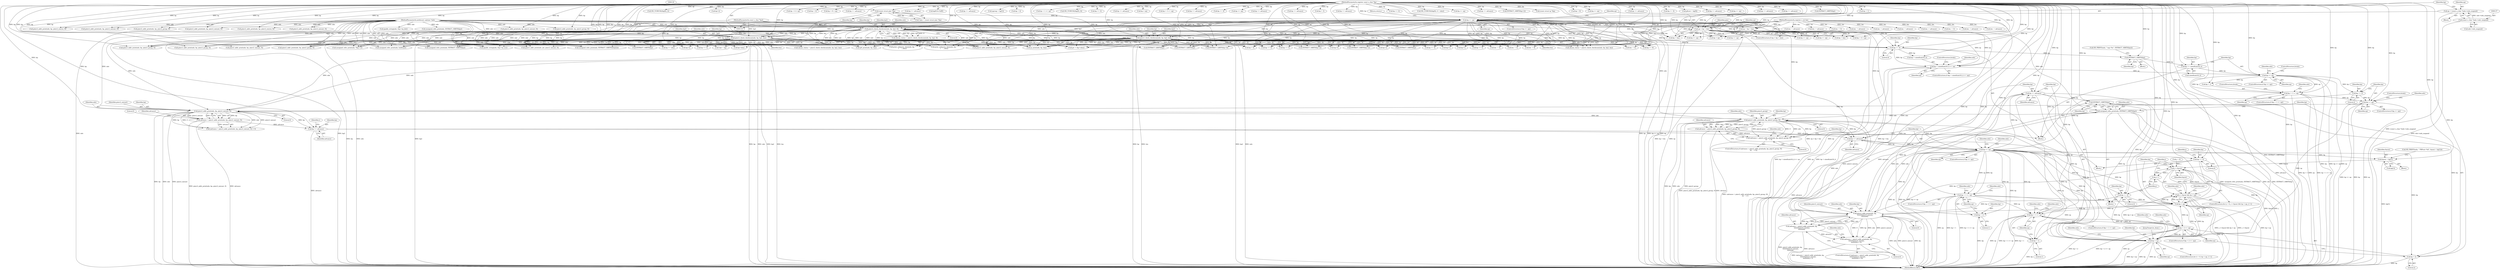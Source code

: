 digraph "1_tcpdump_5dc1860d8267b1e0cb78c9ffa2a40bea2fdb3ddc_4@pointer" {
"1001195" [label="(Call,bp += advance)"];
"1001181" [label="(Call,advance = pimv2_addr_print(ndo, bp,\n \t\t\t\t\t\t\t\tpimv2_unicast,\n\t\t\t\t\t\t\t\t0))"];
"1001183" [label="(Call,pimv2_addr_print(ndo, bp,\n \t\t\t\t\t\t\t\tpimv2_unicast,\n\t\t\t\t\t\t\t\t0))"];
"1001214" [label="(Call,unsigned_relts_print(ndo, EXTRACT_16BITS(bp)))"];
"1000120" [label="(MethodParameterIn,netdissect_options *ndo)"];
"1001216" [label="(Call,EXTRACT_16BITS(bp))"];
"1000121" [label="(MethodParameterIn,register const u_char *bp)"];
"1001117" [label="(Call,bp >= ep)"];
"1001113" [label="(Call,bp += advance)"];
"1001099" [label="(Call,advance = pimv2_addr_print(ndo, bp, pimv2_group, 0))"];
"1001101" [label="(Call,pimv2_addr_print(ndo, bp, pimv2_group, 0))"];
"1001066" [label="(Call,pimv2_addr_print(ndo, bp, pimv2_unicast, 0))"];
"1000209" [label="(Call,pimv2_check_checksum(ndo, bp, bp2, 8))"];
"1000142" [label="(Call,bp >= ep)"];
"1000129" [label="(Call,(const struct pim *)bp)"];
"1000134" [label="(Call,ep = (const u_char *)ndo->ndo_snapend)"];
"1000136" [label="(Call,(const u_char *)ndo->ndo_snapend)"];
"1000123" [label="(MethodParameterIn,const u_char *bp2)"];
"1000221" [label="(Call,pimv2_check_checksum(ndo, bp, bp2, len))"];
"1000122" [label="(MethodParameterIn,register u_int len)"];
"1000230" [label="(Call,pimv2_check_checksum(ndo, bp, bp2, len))"];
"1001054" [label="(Call,bp >= ep)"];
"1001050" [label="(Call,bp += 2)"];
"1001023" [label="(Call,bp >= ep)"];
"1001018" [label="(Call,bp += sizeof(uint16_t))"];
"1001016" [label="(Call,EXTRACT_16BITS(bp))"];
"1001000" [label="(Call,bp += 4)"];
"1001004" [label="(Call,bp + sizeof(uint16_t) >= ep)"];
"1000147" [label="(Call,ep > bp + len)"];
"1000152" [label="(Call,ep = bp + len)"];
"1001036" [label="(Call,bp + 1 >= ep)"];
"1001085" [label="(Call,bp < ep)"];
"1001238" [label="(Call,bp += 4)"];
"1001167" [label="(Call,bp < ep)"];
"1001156" [label="(Call,bp += 4)"];
"1001219" [label="(Call,bp + 2 >= ep)"];
"1001199" [label="(Call,bp + 1 >= ep)"];
"1001195" [label="(Call,bp += advance)"];
"1001135" [label="(Call,bp + 1 >= ep)"];
"1001078" [label="(Call,bp += advance)"];
"1001064" [label="(Call,advance = pimv2_addr_print(ndo, bp, pimv2_unicast, 0))"];
"1001098" [label="(Call,(advance = pimv2_addr_print(ndo, bp, pimv2_group, 0))\n\t\t\t    < 0)"];
"1001163" [label="(Call,j < frpcnt && bp < ep)"];
"1001180" [label="(Call,(advance = pimv2_addr_print(ndo, bp,\n \t\t\t\t\t\t\t\tpimv2_unicast,\n\t\t\t\t\t\t\t\t0)) < 0)"];
"1001200" [label="(Call,bp + 1)"];
"1001220" [label="(Call,bp + 2)"];
"1001136" [label="(Call,bp + 1)"];
"1001151" [label="(Call,frpcnt = bp[1])"];
"1001164" [label="(Call,j < frpcnt)"];
"1001170" [label="(Call,j++)"];
"1000480" [label="(Call,bp+2)"];
"1000124" [label="(Block,)"];
"1000122" [label="(MethodParameterIn,register u_int len)"];
"1001041" [label="(ControlStructure,break;)"];
"1000131" [label="(Identifier,bp)"];
"1001255" [label="(Call,bp >= ep)"];
"1001555" [label="(Call,ND_TCHECK2(bp[0], 2))"];
"1001006" [label="(Identifier,bp)"];
"1000357" [label="(Call,EXTRACT_16BITS(bp))"];
"1000362" [label="(Call,bp+2)"];
"1000209" [label="(Call,pimv2_check_checksum(ndo, bp, bp2, 8))"];
"1001149" [label="(Block,)"];
"1001104" [label="(Identifier,pimv2_group)"];
"1000234" [label="(Identifier,len)"];
"1000138" [label="(Call,ndo->ndo_snapend)"];
"1001053" [label="(ControlStructure,if (bp >= ep))"];
"1001004" [label="(Call,bp + sizeof(uint16_t) >= ep)"];
"1000825" [label="(Call,len -= 4)"];
"1001251" [label="(Call,len -= 4)"];
"1001010" [label="(ControlStructure,break;)"];
"1000146" [label="(ControlStructure,if (ep > bp + len))"];
"1000649" [label="(Call,bp += 4)"];
"1000591" [label="(Call,bp += 8)"];
"1000874" [label="(Call,bp + 4 > ep)"];
"1000213" [label="(Literal,8)"];
"1001044" [label="(Identifier,ndo)"];
"1001232" [label="(Identifier,ndo)"];
"1001243" [label="(Identifier,ndo)"];
"1000770" [label="(Call,len -= advance)"];
"1001014" [label="(Block,)"];
"1000211" [label="(Identifier,bp)"];
"1000775" [label="(Call,bp + 4)"];
"1001317" [label="(Call,bp + 8 > ep)"];
"1001222" [label="(Literal,2)"];
"1001217" [label="(Identifier,bp)"];
"1001078" [label="(Call,bp += advance)"];
"1001040" [label="(Identifier,ep)"];
"1000232" [label="(Identifier,bp)"];
"1001157" [label="(Identifier,bp)"];
"1001103" [label="(Identifier,bp)"];
"1001050" [label="(Call,bp += 2)"];
"1001506" [label="(Call,bp += advance)"];
"1001051" [label="(Identifier,bp)"];
"1001221" [label="(Identifier,bp)"];
"1001036" [label="(Call,bp + 1 >= ep)"];
"1000755" [label="(Call,pimv2_addr_print(ndo, bp, pimv2_unicast, 0))"];
"1001170" [label="(Call,j++)"];
"1001181" [label="(Call,advance = pimv2_addr_print(ndo, bp,\n \t\t\t\t\t\t\t\tpimv2_unicast,\n\t\t\t\t\t\t\t\t0))"];
"1001135" [label="(Call,bp + 1 >= ep)"];
"1000613" [label="(Call,ipaddr_string(ndo, &ip->ip_src))"];
"1001310" [label="(Call,bp += advance)"];
"1001324" [label="(Call,bp[0] & 0x80)"];
"1000143" [label="(Identifier,bp)"];
"1000333" [label="(Call,unsigned_relts_print(ndo, EXTRACT_16BITS(bp)))"];
"1001298" [label="(Call,pimv2_addr_print(ndo, bp, pimv2_unicast, 0))"];
"1000513" [label="(Call,bp+olen)"];
"1001442" [label="(Call,bp += advance)"];
"1000404" [label="(Call,EXTRACT_32BITS(bp))"];
"1001180" [label="(Call,(advance = pimv2_addr_print(ndo, bp,\n \t\t\t\t\t\t\t\tpimv2_unicast,\n\t\t\t\t\t\t\t\t0)) < 0)"];
"1000935" [label="(Call,pimv2_addr_print(ndo, bp, pimv2_source, 0))"];
"1000780" [label="(Call,ngroup = bp[1])"];
"1000875" [label="(Call,bp + 4)"];
"1001113" [label="(Call,bp += advance)"];
"1000683" [label="(Call,len -= advance)"];
"1000774" [label="(Call,bp + 4 > ep)"];
"1000714" [label="(Call,len -= advance)"];
"1001160" [label="(Call,j = 0)"];
"1001055" [label="(Identifier,bp)"];
"1001066" [label="(Call,pimv2_addr_print(ndo, bp, pimv2_unicast, 0))"];
"1000270" [label="(Call,bp < ep)"];
"1001087" [label="(Identifier,ep)"];
"1001407" [label="(Call,unsigned_relts_print(ndo, EXTRACT_16BITS(&bp[2])))"];
"1001430" [label="(Call,pimv2_addr_print(ndo, bp, pimv2_unicast, 0))"];
"1001093" [label="(Identifier,ndo)"];
"1000975" [label="(Call,pimv2_addr_print(ndo, bp, pimv2_source, 0))"];
"1001382" [label="(Call,bp + 1 >= ep)"];
"1000594" [label="(Call,len -= 8)"];
"1001083" [label="(Identifier,i)"];
"1001035" [label="(ControlStructure,if (bp + 1 >= ep))"];
"1001240" [label="(Literal,4)"];
"1001156" [label="(Call,bp += 4)"];
"1000120" [label="(MethodParameterIn,netdissect_options *ndo)"];
"1001022" [label="(ControlStructure,if (bp >= ep))"];
"1000274" [label="(Call,ND_TCHECK2(bp[0], 4))"];
"1001238" [label="(Call,bp += 4)"];
"1000822" [label="(Call,bp += 4)"];
"1001313" [label="(Call,len -= advance)"];
"1001128" [label="(Identifier,ndo)"];
"1000633" [label="(Call,ip6_print(ndo, bp, len))"];
"1001106" [label="(Literal,0)"];
"1000136" [label="(Call,(const u_char *)ndo->ndo_snapend)"];
"1001069" [label="(Identifier,pimv2_unicast)"];
"1001219" [label="(Call,bp + 2 >= ep)"];
"1000471" [label="(Call,unsigned_relts_print(ndo, *(bp+1)))"];
"1001183" [label="(Call,pimv2_addr_print(ndo, bp,\n \t\t\t\t\t\t\t\tpimv2_unicast,\n\t\t\t\t\t\t\t\t0))"];
"1001279" [label="(Call,bp += advance)"];
"1001139" [label="(Identifier,ep)"];
"1001070" [label="(Literal,0)"];
"1001080" [label="(Identifier,advance)"];
"1001267" [label="(Call,pimv2_addr_print(ndo, bp, pimv2_group, 0))"];
"1001586" [label="(MethodReturn,RET)"];
"1001169" [label="(Identifier,ep)"];
"1001453" [label="(Call,bp < ep)"];
"1000435" [label="(Call,EXTRACT_32BITS(bp))"];
"1001397" [label="(Call,bp + 3 >= ep)"];
"1001192" [label="(Identifier,ndo)"];
"1001172" [label="(Block,)"];
"1001101" [label="(Call,pimv2_addr_print(ndo, bp, pimv2_group, 0))"];
"1000910" [label="(Call,len -= 4)"];
"1000990" [label="(Call,len -= advance)"];
"1001517" [label="(Call,pimv2_addr_print(ndo, bp, pimv2_group, 0))"];
"1001054" [label="(Call,bp >= ep)"];
"1000142" [label="(Call,bp >= ep)"];
"1000619" [label="(Call,ipaddr_string(ndo, &ip->ip_dst))"];
"1000153" [label="(Identifier,ep)"];
"1001223" [label="(Identifier,ep)"];
"1001143" [label="(Identifier,ndo)"];
"1000225" [label="(Identifier,len)"];
"1000212" [label="(Identifier,bp2)"];
"1000127" [label="(Call,*pim = (const struct pim *)bp)"];
"1000950" [label="(Call,len -= advance)"];
"1001481" [label="(Call,bp += advance)"];
"1000335" [label="(Call,EXTRACT_16BITS(bp))"];
"1001002" [label="(Literal,4)"];
"1001001" [label="(Identifier,bp)"];
"1000668" [label="(Call,pimv2_addr_print(ndo, bp, pimv2_group, 0))"];
"1000656" [label="(Call,bp >= ep)"];
"1001171" [label="(Identifier,j)"];
"1001011" [label="(Call,ND_PRINT((ndo, \" tag=%x\", EXTRACT_16BITS(bp))))"];
"1001151" [label="(Call,frpcnt = bp[1])"];
"1001023" [label="(Call,bp >= ep)"];
"1000230" [label="(Call,pimv2_check_checksum(ndo, bp, bp2, len))"];
"1000152" [label="(Call,ep = bp + len)"];
"1000147" [label="(Call,ep > bp + len)"];
"1000313" [label="(Call,bp += 4)"];
"1001286" [label="(Call,bp >= ep)"];
"1000141" [label="(ControlStructure,if (bp >= ep))"];
"1001216" [label="(Call,EXTRACT_16BITS(bp))"];
"1000947" [label="(Call,bp += advance)"];
"1000148" [label="(Identifier,ep)"];
"1001119" [label="(Identifier,ep)"];
"1001214" [label="(Call,unsigned_relts_print(ndo, EXTRACT_16BITS(bp)))"];
"1001185" [label="(Identifier,bp)"];
"1001152" [label="(Identifier,frpcnt)"];
"1001052" [label="(Literal,2)"];
"1001167" [label="(Call,bp < ep)"];
"1001540" [label="(Call,pimv2_addr_print(ndo, bp, pimv2_unicast, 0))"];
"1001201" [label="(Identifier,bp)"];
"1001227" [label="(Identifier,ndo)"];
"1001068" [label="(Identifier,bp)"];
"1000223" [label="(Identifier,bp)"];
"1000511" [label="(Call,ptr < (bp+olen))"];
"1001037" [label="(Call,bp + 1)"];
"1000224" [label="(Identifier,bp2)"];
"1001097" [label="(ControlStructure,if ((advance = pimv2_addr_print(ndo, bp, pimv2_group, 0))\n\t\t\t    < 0))"];
"1001212" [label="(Identifier,ndo)"];
"1001018" [label="(Call,bp += sizeof(uint16_t))"];
"1000867" [label="(Call,bp += advance)"];
"1001105" [label="(Literal,0)"];
"1001158" [label="(Literal,4)"];
"1000587" [label="(Call,EXTRACT_32BITS(bp+4))"];
"1001161" [label="(Identifier,j)"];
"1001102" [label="(Identifier,ndo)"];
"1001207" [label="(Identifier,ndo)"];
"1001188" [label="(Literal,0)"];
"1000566" [label="(Call,bp += olen)"];
"1001398" [label="(Call,bp + 3)"];
"1001146" [label="(Call,ND_PRINT((ndo, \" FRPcnt=%d\", frpcnt = bp[1])))"];
"1000491" [label="(Call,bp+2)"];
"1001099" [label="(Call,advance = pimv2_addr_print(ndo, bp, pimv2_group, 0))"];
"1001529" [label="(Call,bp += advance)"];
"1001056" [label="(Identifier,ep)"];
"1001248" [label="(Call,bp += 4)"];
"1001163" [label="(Call,j < frpcnt && bp < ep)"];
"1001134" [label="(ControlStructure,if (bp + 1 >= ep))"];
"1000507" [label="(Call,*ptr = bp)"];
"1000907" [label="(Call,bp += 4)"];
"1000819" [label="(Call,unsigned_relts_print(ndo, holdtime))"];
"1001195" [label="(Call,bp += advance)"];
"1000219" [label="(Call,cksum_status = pimv2_check_checksum(ndo, bp, bp2, len))"];
"1001148" [label="(Identifier,ndo)"];
"1001165" [label="(Identifier,j)"];
"1001202" [label="(Literal,1)"];
"1000575" [label="(Call,bp + 4)"];
"1000743" [label="(Call,bp >= ep)"];
"1001110" [label="(Identifier,ndo)"];
"1000293" [label="(Call,ND_TCHECK2(bp[0], 4 + olen))"];
"1001057" [label="(ControlStructure,break;)"];
"1001029" [label="(Identifier,ndo)"];
"1001020" [label="(Call,sizeof(uint16_t))"];
"1001179" [label="(ControlStructure,if ((advance = pimv2_addr_print(ndo, bp,\n \t\t\t\t\t\t\t\tpimv2_unicast,\n\t\t\t\t\t\t\t\t0)) < 0))"];
"1000839" [label="(Call,bp >= ep)"];
"1001360" [label="(Call,bp += 4)"];
"1000767" [label="(Call,bp += advance)"];
"1000361" [label="(Call,EXTRACT_16BITS(bp+2))"];
"1000145" [label="(Return,return;)"];
"1001123" [label="(Identifier,ndo)"];
"1000233" [label="(Identifier,bp2)"];
"1000599" [label="(Call,(const struct ip *)bp)"];
"1001085" [label="(Call,bp < ep)"];
"1001017" [label="(Identifier,bp)"];
"1000728" [label="(Call,bp += 4)"];
"1000490" [label="(Call,EXTRACT_16BITS(bp+2))"];
"1001067" [label="(Identifier,ndo)"];
"1001564" [label="(Call,unsigned_relts_print(ndo, EXTRACT_16BITS(bp)))"];
"1001137" [label="(Identifier,bp)"];
"1001199" [label="(Call,bp + 1 >= ep)"];
"1001016" [label="(Call,EXTRACT_16BITS(bp))"];
"1000134" [label="(Call,ep = (const u_char *)ndo->ndo_snapend)"];
"1000221" [label="(Call,pimv2_check_checksum(ndo, bp, bp2, len))"];
"1001282" [label="(Call,len -= advance)"];
"1001065" [label="(Identifier,advance)"];
"1001239" [label="(Identifier,bp)"];
"1001175" [label="(Identifier,ndo)"];
"1000870" [label="(Call,len -= advance)"];
"1001318" [label="(Call,bp + 8)"];
"1001196" [label="(Identifier,bp)"];
"1001197" [label="(Identifier,advance)"];
"1001115" [label="(Identifier,advance)"];
"1001418" [label="(Call,bp >= ep)"];
"1001159" [label="(ControlStructure,for (j = 0; j < frpcnt && bp < ep; j++))"];
"1001200" [label="(Call,bp + 1)"];
"1001071" [label="(Literal,0)"];
"1001198" [label="(ControlStructure,if (bp + 1 >= ep))"];
"1001220" [label="(Call,bp + 2)"];
"1001117" [label="(Call,bp >= ep)"];
"1000207" [label="(Call,cksum_status = pimv2_check_checksum(ndo, bp, bp2, 8))"];
"1001009" [label="(Identifier,ep)"];
"1000996" [label="(Block,)"];
"1001013" [label="(Identifier,ndo)"];
"1001215" [label="(Identifier,ndo)"];
"1000855" [label="(Call,pimv2_addr_print(ndo, bp, pimv2_group, 0))"];
"1001090" [label="(Block,)"];
"1001494" [label="(Call,pimv2_addr_print(ndo, bp, pimv2_unicast, 0))"];
"1001552" [label="(Call,bp += advance)"];
"1001100" [label="(Identifier,advance)"];
"1000627" [label="(Call,ip_print(ndo, bp, len))"];
"1001114" [label="(Identifier,bp)"];
"1000462" [label="(Call,bp+1)"];
"1001116" [label="(ControlStructure,if (bp >= ep))"];
"1001081" [label="(ControlStructure,for (i = 0; bp < ep; i++))"];
"1001164" [label="(Call,j < frpcnt)"];
"1000523" [label="(Call,pimv2_addr_print(ndo, ptr, pimv2_unicast, 0))"];
"1001153" [label="(Call,bp[1])"];
"1001118" [label="(Identifier,bp)"];
"1001182" [label="(Identifier,advance)"];
"1000699" [label="(Call,pimv2_addr_print(ndo, bp, pimv2_unicast, 0))"];
"1000231" [label="(Identifier,ndo)"];
"1001168" [label="(Identifier,bp)"];
"1001414" [label="(Call,bp += 4)"];
"1001098" [label="(Call,(advance = pimv2_addr_print(ndo, bp, pimv2_group, 0))\n\t\t\t    < 0)"];
"1000652" [label="(Call,len -= 4)"];
"1000228" [label="(Call,cksum_status = pimv2_check_checksum(ndo, bp, bp2, len))"];
"1001026" [label="(ControlStructure,break;)"];
"1001138" [label="(Literal,1)"];
"1001376" [label="(Call,pfxcnt = bp[0])"];
"1000680" [label="(Call,bp += advance)"];
"1000687" [label="(Call,bp >= ep)"];
"1000144" [label="(Identifier,ep)"];
"1000561" [label="(Call,print_unknown_data(ndo, bp, \"\n\t    \", olen))"];
"1000588" [label="(Call,bp+4)"];
"1000711" [label="(Call,bp += advance)"];
"1001136" [label="(Call,bp + 1)"];
"1000129" [label="(Call,(const struct pim *)bp)"];
"1000987" [label="(Call,bp += advance)"];
"1001025" [label="(Identifier,ep)"];
"1001364" [label="(Call,bp >= ep)"];
"1001003" [label="(ControlStructure,if (bp + sizeof(uint16_t) >= ep))"];
"1001166" [label="(Identifier,frpcnt)"];
"1001063" [label="(Call,(advance = pimv2_addr_print(ndo, bp, pimv2_unicast, 0)) < 0)"];
"1000210" [label="(Identifier,ndo)"];
"1000222" [label="(Identifier,ndo)"];
"1001000" [label="(Call,bp += 4)"];
"1001187" [label="(Literal,0)"];
"1001186" [label="(Identifier,pimv2_unicast)"];
"1000479" [label="(Call,EXTRACT_16BITS(bp+2))"];
"1000731" [label="(Call,len -= 4)"];
"1001079" [label="(Identifier,bp)"];
"1000121" [label="(MethodParameterIn,register const u_char *bp)"];
"1001064" [label="(Call,advance = pimv2_addr_print(ndo, bp, pimv2_unicast, 0))"];
"1001024" [label="(Identifier,bp)"];
"1001566" [label="(Call,EXTRACT_16BITS(bp))"];
"1000159" [label="(Identifier,pim)"];
"1000154" [label="(Call,bp + len)"];
"1001184" [label="(Identifier,ndo)"];
"1001005" [label="(Call,bp + sizeof(uint16_t))"];
"1001203" [label="(Identifier,ep)"];
"1000549" [label="(Call,print_unknown_data(ndo, bp, \"\n\t    \", olen))"];
"1000149" [label="(Call,bp + len)"];
"1001060" [label="(Identifier,ndo)"];
"1001086" [label="(Identifier,bp)"];
"1001383" [label="(Call,bp + 1)"];
"1000135" [label="(Identifier,ep)"];
"1001019" [label="(Identifier,bp)"];
"1001245" [label="(JumpTarget,bs_done:)"];
"1000123" [label="(MethodParameterIn,const u_char *bp2)"];
"1001218" [label="(ControlStructure,if (bp + 2 >= ep))"];
"1001469" [label="(Call,pimv2_addr_print(ndo, bp, pimv2_group, 0))"];
"1000474" [label="(Call,bp+1)"];
"1000266" [label="(Call,bp += 4)"];
"1001195" -> "1001172"  [label="AST: "];
"1001195" -> "1001197"  [label="CFG: "];
"1001196" -> "1001195"  [label="AST: "];
"1001197" -> "1001195"  [label="AST: "];
"1001201" -> "1001195"  [label="CFG: "];
"1001195" -> "1001586"  [label="DDG: advance"];
"1001181" -> "1001195"  [label="DDG: advance"];
"1001183" -> "1001195"  [label="DDG: bp"];
"1000121" -> "1001195"  [label="DDG: bp"];
"1001117" -> "1001195"  [label="DDG: bp"];
"1001195" -> "1001199"  [label="DDG: bp"];
"1001195" -> "1001200"  [label="DDG: bp"];
"1001195" -> "1001216"  [label="DDG: bp"];
"1001181" -> "1001180"  [label="AST: "];
"1001181" -> "1001183"  [label="CFG: "];
"1001182" -> "1001181"  [label="AST: "];
"1001183" -> "1001181"  [label="AST: "];
"1001188" -> "1001181"  [label="CFG: "];
"1001181" -> "1001586"  [label="DDG: advance"];
"1001181" -> "1001586"  [label="DDG: pimv2_addr_print(ndo, bp,\n \t\t\t\t\t\t\t\tpimv2_unicast,\n\t\t\t\t\t\t\t\t0)"];
"1001181" -> "1001180"  [label="DDG: advance"];
"1001183" -> "1001181"  [label="DDG: ndo"];
"1001183" -> "1001181"  [label="DDG: bp"];
"1001183" -> "1001181"  [label="DDG: pimv2_unicast"];
"1001183" -> "1001181"  [label="DDG: 0"];
"1001183" -> "1001187"  [label="CFG: "];
"1001184" -> "1001183"  [label="AST: "];
"1001185" -> "1001183"  [label="AST: "];
"1001186" -> "1001183"  [label="AST: "];
"1001187" -> "1001183"  [label="AST: "];
"1001183" -> "1001586"  [label="DDG: pimv2_unicast"];
"1001183" -> "1001586"  [label="DDG: bp"];
"1001183" -> "1001586"  [label="DDG: ndo"];
"1001183" -> "1001180"  [label="DDG: ndo"];
"1001183" -> "1001180"  [label="DDG: bp"];
"1001183" -> "1001180"  [label="DDG: pimv2_unicast"];
"1001183" -> "1001180"  [label="DDG: 0"];
"1001214" -> "1001183"  [label="DDG: ndo"];
"1001101" -> "1001183"  [label="DDG: ndo"];
"1000120" -> "1001183"  [label="DDG: ndo"];
"1001238" -> "1001183"  [label="DDG: bp"];
"1001167" -> "1001183"  [label="DDG: bp"];
"1001156" -> "1001183"  [label="DDG: bp"];
"1000121" -> "1001183"  [label="DDG: bp"];
"1001117" -> "1001183"  [label="DDG: bp"];
"1001066" -> "1001183"  [label="DDG: pimv2_unicast"];
"1001183" -> "1001214"  [label="DDG: ndo"];
"1001214" -> "1001172"  [label="AST: "];
"1001214" -> "1001216"  [label="CFG: "];
"1001215" -> "1001214"  [label="AST: "];
"1001216" -> "1001214"  [label="AST: "];
"1001221" -> "1001214"  [label="CFG: "];
"1001214" -> "1001586"  [label="DDG: ndo"];
"1001214" -> "1001586"  [label="DDG: unsigned_relts_print(ndo, EXTRACT_16BITS(bp))"];
"1001214" -> "1001586"  [label="DDG: EXTRACT_16BITS(bp)"];
"1001214" -> "1001101"  [label="DDG: ndo"];
"1000120" -> "1001214"  [label="DDG: ndo"];
"1001216" -> "1001214"  [label="DDG: bp"];
"1000120" -> "1000119"  [label="AST: "];
"1000120" -> "1001586"  [label="DDG: ndo"];
"1000120" -> "1000209"  [label="DDG: ndo"];
"1000120" -> "1000221"  [label="DDG: ndo"];
"1000120" -> "1000230"  [label="DDG: ndo"];
"1000120" -> "1000333"  [label="DDG: ndo"];
"1000120" -> "1000471"  [label="DDG: ndo"];
"1000120" -> "1000523"  [label="DDG: ndo"];
"1000120" -> "1000549"  [label="DDG: ndo"];
"1000120" -> "1000561"  [label="DDG: ndo"];
"1000120" -> "1000613"  [label="DDG: ndo"];
"1000120" -> "1000619"  [label="DDG: ndo"];
"1000120" -> "1000627"  [label="DDG: ndo"];
"1000120" -> "1000633"  [label="DDG: ndo"];
"1000120" -> "1000668"  [label="DDG: ndo"];
"1000120" -> "1000699"  [label="DDG: ndo"];
"1000120" -> "1000755"  [label="DDG: ndo"];
"1000120" -> "1000819"  [label="DDG: ndo"];
"1000120" -> "1000855"  [label="DDG: ndo"];
"1000120" -> "1000935"  [label="DDG: ndo"];
"1000120" -> "1000975"  [label="DDG: ndo"];
"1000120" -> "1001066"  [label="DDG: ndo"];
"1000120" -> "1001101"  [label="DDG: ndo"];
"1000120" -> "1001267"  [label="DDG: ndo"];
"1000120" -> "1001298"  [label="DDG: ndo"];
"1000120" -> "1001407"  [label="DDG: ndo"];
"1000120" -> "1001430"  [label="DDG: ndo"];
"1000120" -> "1001469"  [label="DDG: ndo"];
"1000120" -> "1001494"  [label="DDG: ndo"];
"1000120" -> "1001517"  [label="DDG: ndo"];
"1000120" -> "1001540"  [label="DDG: ndo"];
"1000120" -> "1001564"  [label="DDG: ndo"];
"1001216" -> "1001217"  [label="CFG: "];
"1001217" -> "1001216"  [label="AST: "];
"1000121" -> "1001216"  [label="DDG: bp"];
"1001117" -> "1001216"  [label="DDG: bp"];
"1001216" -> "1001219"  [label="DDG: bp"];
"1001216" -> "1001220"  [label="DDG: bp"];
"1001216" -> "1001238"  [label="DDG: bp"];
"1000121" -> "1000119"  [label="AST: "];
"1000121" -> "1001586"  [label="DDG: bp"];
"1000121" -> "1000129"  [label="DDG: bp"];
"1000121" -> "1000142"  [label="DDG: bp"];
"1000121" -> "1000147"  [label="DDG: bp"];
"1000121" -> "1000149"  [label="DDG: bp"];
"1000121" -> "1000152"  [label="DDG: bp"];
"1000121" -> "1000154"  [label="DDG: bp"];
"1000121" -> "1000209"  [label="DDG: bp"];
"1000121" -> "1000221"  [label="DDG: bp"];
"1000121" -> "1000230"  [label="DDG: bp"];
"1000121" -> "1000266"  [label="DDG: bp"];
"1000121" -> "1000270"  [label="DDG: bp"];
"1000121" -> "1000274"  [label="DDG: bp"];
"1000121" -> "1000293"  [label="DDG: bp"];
"1000121" -> "1000313"  [label="DDG: bp"];
"1000121" -> "1000335"  [label="DDG: bp"];
"1000121" -> "1000357"  [label="DDG: bp"];
"1000121" -> "1000361"  [label="DDG: bp"];
"1000121" -> "1000362"  [label="DDG: bp"];
"1000121" -> "1000404"  [label="DDG: bp"];
"1000121" -> "1000435"  [label="DDG: bp"];
"1000121" -> "1000462"  [label="DDG: bp"];
"1000121" -> "1000474"  [label="DDG: bp"];
"1000121" -> "1000479"  [label="DDG: bp"];
"1000121" -> "1000480"  [label="DDG: bp"];
"1000121" -> "1000490"  [label="DDG: bp"];
"1000121" -> "1000491"  [label="DDG: bp"];
"1000121" -> "1000507"  [label="DDG: bp"];
"1000121" -> "1000511"  [label="DDG: bp"];
"1000121" -> "1000513"  [label="DDG: bp"];
"1000121" -> "1000549"  [label="DDG: bp"];
"1000121" -> "1000561"  [label="DDG: bp"];
"1000121" -> "1000566"  [label="DDG: bp"];
"1000121" -> "1000575"  [label="DDG: bp"];
"1000121" -> "1000587"  [label="DDG: bp"];
"1000121" -> "1000588"  [label="DDG: bp"];
"1000121" -> "1000591"  [label="DDG: bp"];
"1000121" -> "1000599"  [label="DDG: bp"];
"1000121" -> "1000627"  [label="DDG: bp"];
"1000121" -> "1000633"  [label="DDG: bp"];
"1000121" -> "1000649"  [label="DDG: bp"];
"1000121" -> "1000656"  [label="DDG: bp"];
"1000121" -> "1000668"  [label="DDG: bp"];
"1000121" -> "1000680"  [label="DDG: bp"];
"1000121" -> "1000687"  [label="DDG: bp"];
"1000121" -> "1000699"  [label="DDG: bp"];
"1000121" -> "1000711"  [label="DDG: bp"];
"1000121" -> "1000728"  [label="DDG: bp"];
"1000121" -> "1000743"  [label="DDG: bp"];
"1000121" -> "1000755"  [label="DDG: bp"];
"1000121" -> "1000767"  [label="DDG: bp"];
"1000121" -> "1000774"  [label="DDG: bp"];
"1000121" -> "1000775"  [label="DDG: bp"];
"1000121" -> "1000780"  [label="DDG: bp"];
"1000121" -> "1000822"  [label="DDG: bp"];
"1000121" -> "1000839"  [label="DDG: bp"];
"1000121" -> "1000855"  [label="DDG: bp"];
"1000121" -> "1000867"  [label="DDG: bp"];
"1000121" -> "1000874"  [label="DDG: bp"];
"1000121" -> "1000875"  [label="DDG: bp"];
"1000121" -> "1000907"  [label="DDG: bp"];
"1000121" -> "1000935"  [label="DDG: bp"];
"1000121" -> "1000947"  [label="DDG: bp"];
"1000121" -> "1000975"  [label="DDG: bp"];
"1000121" -> "1000987"  [label="DDG: bp"];
"1000121" -> "1001000"  [label="DDG: bp"];
"1000121" -> "1001004"  [label="DDG: bp"];
"1000121" -> "1001005"  [label="DDG: bp"];
"1000121" -> "1001016"  [label="DDG: bp"];
"1000121" -> "1001018"  [label="DDG: bp"];
"1000121" -> "1001023"  [label="DDG: bp"];
"1000121" -> "1001036"  [label="DDG: bp"];
"1000121" -> "1001037"  [label="DDG: bp"];
"1000121" -> "1001050"  [label="DDG: bp"];
"1000121" -> "1001054"  [label="DDG: bp"];
"1000121" -> "1001066"  [label="DDG: bp"];
"1000121" -> "1001078"  [label="DDG: bp"];
"1000121" -> "1001085"  [label="DDG: bp"];
"1000121" -> "1001101"  [label="DDG: bp"];
"1000121" -> "1001113"  [label="DDG: bp"];
"1000121" -> "1001117"  [label="DDG: bp"];
"1000121" -> "1001135"  [label="DDG: bp"];
"1000121" -> "1001136"  [label="DDG: bp"];
"1000121" -> "1001151"  [label="DDG: bp"];
"1000121" -> "1001156"  [label="DDG: bp"];
"1000121" -> "1001167"  [label="DDG: bp"];
"1000121" -> "1001199"  [label="DDG: bp"];
"1000121" -> "1001200"  [label="DDG: bp"];
"1000121" -> "1001219"  [label="DDG: bp"];
"1000121" -> "1001220"  [label="DDG: bp"];
"1000121" -> "1001238"  [label="DDG: bp"];
"1000121" -> "1001248"  [label="DDG: bp"];
"1000121" -> "1001255"  [label="DDG: bp"];
"1000121" -> "1001267"  [label="DDG: bp"];
"1000121" -> "1001279"  [label="DDG: bp"];
"1000121" -> "1001286"  [label="DDG: bp"];
"1000121" -> "1001298"  [label="DDG: bp"];
"1000121" -> "1001310"  [label="DDG: bp"];
"1000121" -> "1001317"  [label="DDG: bp"];
"1000121" -> "1001318"  [label="DDG: bp"];
"1000121" -> "1001324"  [label="DDG: bp"];
"1000121" -> "1001360"  [label="DDG: bp"];
"1000121" -> "1001364"  [label="DDG: bp"];
"1000121" -> "1001376"  [label="DDG: bp"];
"1000121" -> "1001382"  [label="DDG: bp"];
"1000121" -> "1001383"  [label="DDG: bp"];
"1000121" -> "1001397"  [label="DDG: bp"];
"1000121" -> "1001398"  [label="DDG: bp"];
"1000121" -> "1001414"  [label="DDG: bp"];
"1000121" -> "1001418"  [label="DDG: bp"];
"1000121" -> "1001430"  [label="DDG: bp"];
"1000121" -> "1001442"  [label="DDG: bp"];
"1000121" -> "1001453"  [label="DDG: bp"];
"1000121" -> "1001469"  [label="DDG: bp"];
"1000121" -> "1001481"  [label="DDG: bp"];
"1000121" -> "1001494"  [label="DDG: bp"];
"1000121" -> "1001506"  [label="DDG: bp"];
"1000121" -> "1001517"  [label="DDG: bp"];
"1000121" -> "1001529"  [label="DDG: bp"];
"1000121" -> "1001540"  [label="DDG: bp"];
"1000121" -> "1001552"  [label="DDG: bp"];
"1000121" -> "1001555"  [label="DDG: bp"];
"1000121" -> "1001566"  [label="DDG: bp"];
"1001117" -> "1001116"  [label="AST: "];
"1001117" -> "1001119"  [label="CFG: "];
"1001118" -> "1001117"  [label="AST: "];
"1001119" -> "1001117"  [label="AST: "];
"1001123" -> "1001117"  [label="CFG: "];
"1001128" -> "1001117"  [label="CFG: "];
"1001117" -> "1001586"  [label="DDG: ep"];
"1001117" -> "1001586"  [label="DDG: bp"];
"1001117" -> "1001586"  [label="DDG: bp >= ep"];
"1001117" -> "1001085"  [label="DDG: bp"];
"1001117" -> "1001101"  [label="DDG: bp"];
"1001117" -> "1001113"  [label="DDG: bp"];
"1001113" -> "1001117"  [label="DDG: bp"];
"1001085" -> "1001117"  [label="DDG: ep"];
"1001117" -> "1001135"  [label="DDG: bp"];
"1001117" -> "1001135"  [label="DDG: ep"];
"1001117" -> "1001136"  [label="DDG: bp"];
"1001117" -> "1001151"  [label="DDG: bp"];
"1001117" -> "1001156"  [label="DDG: bp"];
"1001117" -> "1001167"  [label="DDG: bp"];
"1001117" -> "1001199"  [label="DDG: bp"];
"1001117" -> "1001200"  [label="DDG: bp"];
"1001117" -> "1001219"  [label="DDG: bp"];
"1001117" -> "1001220"  [label="DDG: bp"];
"1001117" -> "1001238"  [label="DDG: bp"];
"1001113" -> "1001090"  [label="AST: "];
"1001113" -> "1001115"  [label="CFG: "];
"1001114" -> "1001113"  [label="AST: "];
"1001115" -> "1001113"  [label="AST: "];
"1001118" -> "1001113"  [label="CFG: "];
"1001113" -> "1001586"  [label="DDG: advance"];
"1001099" -> "1001113"  [label="DDG: advance"];
"1001101" -> "1001113"  [label="DDG: bp"];
"1001099" -> "1001098"  [label="AST: "];
"1001099" -> "1001101"  [label="CFG: "];
"1001100" -> "1001099"  [label="AST: "];
"1001101" -> "1001099"  [label="AST: "];
"1001106" -> "1001099"  [label="CFG: "];
"1001099" -> "1001586"  [label="DDG: advance"];
"1001099" -> "1001586"  [label="DDG: pimv2_addr_print(ndo, bp, pimv2_group, 0)"];
"1001099" -> "1001098"  [label="DDG: advance"];
"1001101" -> "1001099"  [label="DDG: ndo"];
"1001101" -> "1001099"  [label="DDG: bp"];
"1001101" -> "1001099"  [label="DDG: pimv2_group"];
"1001101" -> "1001099"  [label="DDG: 0"];
"1001101" -> "1001105"  [label="CFG: "];
"1001102" -> "1001101"  [label="AST: "];
"1001103" -> "1001101"  [label="AST: "];
"1001104" -> "1001101"  [label="AST: "];
"1001105" -> "1001101"  [label="AST: "];
"1001101" -> "1001586"  [label="DDG: pimv2_group"];
"1001101" -> "1001586"  [label="DDG: bp"];
"1001101" -> "1001586"  [label="DDG: ndo"];
"1001101" -> "1001098"  [label="DDG: ndo"];
"1001101" -> "1001098"  [label="DDG: bp"];
"1001101" -> "1001098"  [label="DDG: pimv2_group"];
"1001101" -> "1001098"  [label="DDG: 0"];
"1001066" -> "1001101"  [label="DDG: ndo"];
"1001085" -> "1001101"  [label="DDG: bp"];
"1001066" -> "1001064"  [label="AST: "];
"1001066" -> "1001070"  [label="CFG: "];
"1001067" -> "1001066"  [label="AST: "];
"1001068" -> "1001066"  [label="AST: "];
"1001069" -> "1001066"  [label="AST: "];
"1001070" -> "1001066"  [label="AST: "];
"1001064" -> "1001066"  [label="CFG: "];
"1001066" -> "1001586"  [label="DDG: pimv2_unicast"];
"1001066" -> "1001586"  [label="DDG: bp"];
"1001066" -> "1001586"  [label="DDG: ndo"];
"1001066" -> "1001063"  [label="DDG: ndo"];
"1001066" -> "1001063"  [label="DDG: bp"];
"1001066" -> "1001063"  [label="DDG: pimv2_unicast"];
"1001066" -> "1001063"  [label="DDG: 0"];
"1001066" -> "1001064"  [label="DDG: ndo"];
"1001066" -> "1001064"  [label="DDG: bp"];
"1001066" -> "1001064"  [label="DDG: pimv2_unicast"];
"1001066" -> "1001064"  [label="DDG: 0"];
"1000209" -> "1001066"  [label="DDG: ndo"];
"1000221" -> "1001066"  [label="DDG: ndo"];
"1000230" -> "1001066"  [label="DDG: ndo"];
"1001054" -> "1001066"  [label="DDG: bp"];
"1001066" -> "1001078"  [label="DDG: bp"];
"1000209" -> "1000207"  [label="AST: "];
"1000209" -> "1000213"  [label="CFG: "];
"1000210" -> "1000209"  [label="AST: "];
"1000211" -> "1000209"  [label="AST: "];
"1000212" -> "1000209"  [label="AST: "];
"1000213" -> "1000209"  [label="AST: "];
"1000207" -> "1000209"  [label="CFG: "];
"1000209" -> "1001586"  [label="DDG: ndo"];
"1000209" -> "1001586"  [label="DDG: bp2"];
"1000209" -> "1001586"  [label="DDG: bp"];
"1000209" -> "1000207"  [label="DDG: ndo"];
"1000209" -> "1000207"  [label="DDG: bp"];
"1000209" -> "1000207"  [label="DDG: bp2"];
"1000209" -> "1000207"  [label="DDG: 8"];
"1000142" -> "1000209"  [label="DDG: bp"];
"1000123" -> "1000209"  [label="DDG: bp2"];
"1000209" -> "1000221"  [label="DDG: ndo"];
"1000209" -> "1000221"  [label="DDG: bp"];
"1000209" -> "1000221"  [label="DDG: bp2"];
"1000209" -> "1000266"  [label="DDG: bp"];
"1000209" -> "1000333"  [label="DDG: ndo"];
"1000209" -> "1000335"  [label="DDG: bp"];
"1000209" -> "1000357"  [label="DDG: bp"];
"1000209" -> "1000404"  [label="DDG: bp"];
"1000209" -> "1000435"  [label="DDG: bp"];
"1000209" -> "1000462"  [label="DDG: bp"];
"1000209" -> "1000471"  [label="DDG: ndo"];
"1000209" -> "1000474"  [label="DDG: bp"];
"1000209" -> "1000479"  [label="DDG: bp"];
"1000209" -> "1000480"  [label="DDG: bp"];
"1000209" -> "1000490"  [label="DDG: bp"];
"1000209" -> "1000491"  [label="DDG: bp"];
"1000209" -> "1000507"  [label="DDG: bp"];
"1000209" -> "1000511"  [label="DDG: bp"];
"1000209" -> "1000513"  [label="DDG: bp"];
"1000209" -> "1000523"  [label="DDG: ndo"];
"1000209" -> "1000549"  [label="DDG: ndo"];
"1000209" -> "1000549"  [label="DDG: bp"];
"1000209" -> "1000561"  [label="DDG: ndo"];
"1000209" -> "1000561"  [label="DDG: bp"];
"1000209" -> "1000566"  [label="DDG: bp"];
"1000209" -> "1000575"  [label="DDG: bp"];
"1000209" -> "1000587"  [label="DDG: bp"];
"1000209" -> "1000588"  [label="DDG: bp"];
"1000209" -> "1000591"  [label="DDG: bp"];
"1000209" -> "1000613"  [label="DDG: ndo"];
"1000209" -> "1000627"  [label="DDG: ndo"];
"1000209" -> "1000627"  [label="DDG: bp"];
"1000209" -> "1000633"  [label="DDG: ndo"];
"1000209" -> "1000633"  [label="DDG: bp"];
"1000209" -> "1000649"  [label="DDG: bp"];
"1000209" -> "1000668"  [label="DDG: ndo"];
"1000209" -> "1000728"  [label="DDG: bp"];
"1000209" -> "1000755"  [label="DDG: ndo"];
"1000209" -> "1000819"  [label="DDG: ndo"];
"1000209" -> "1000855"  [label="DDG: ndo"];
"1000209" -> "1001000"  [label="DDG: bp"];
"1000209" -> "1001248"  [label="DDG: bp"];
"1000209" -> "1001267"  [label="DDG: ndo"];
"1000209" -> "1001360"  [label="DDG: bp"];
"1000209" -> "1001407"  [label="DDG: ndo"];
"1000209" -> "1001494"  [label="DDG: ndo"];
"1000209" -> "1001494"  [label="DDG: bp"];
"1000142" -> "1000141"  [label="AST: "];
"1000142" -> "1000144"  [label="CFG: "];
"1000143" -> "1000142"  [label="AST: "];
"1000144" -> "1000142"  [label="AST: "];
"1000145" -> "1000142"  [label="CFG: "];
"1000148" -> "1000142"  [label="CFG: "];
"1000142" -> "1001586"  [label="DDG: bp >= ep"];
"1000142" -> "1001586"  [label="DDG: ep"];
"1000142" -> "1001586"  [label="DDG: bp"];
"1000129" -> "1000142"  [label="DDG: bp"];
"1000134" -> "1000142"  [label="DDG: ep"];
"1000142" -> "1000147"  [label="DDG: ep"];
"1000142" -> "1000147"  [label="DDG: bp"];
"1000142" -> "1000149"  [label="DDG: bp"];
"1000142" -> "1000152"  [label="DDG: bp"];
"1000142" -> "1000154"  [label="DDG: bp"];
"1000142" -> "1000230"  [label="DDG: bp"];
"1000142" -> "1000266"  [label="DDG: bp"];
"1000142" -> "1000335"  [label="DDG: bp"];
"1000142" -> "1000357"  [label="DDG: bp"];
"1000142" -> "1000404"  [label="DDG: bp"];
"1000142" -> "1000435"  [label="DDG: bp"];
"1000142" -> "1000462"  [label="DDG: bp"];
"1000142" -> "1000474"  [label="DDG: bp"];
"1000142" -> "1000479"  [label="DDG: bp"];
"1000142" -> "1000480"  [label="DDG: bp"];
"1000142" -> "1000490"  [label="DDG: bp"];
"1000142" -> "1000491"  [label="DDG: bp"];
"1000142" -> "1000507"  [label="DDG: bp"];
"1000142" -> "1000511"  [label="DDG: bp"];
"1000142" -> "1000513"  [label="DDG: bp"];
"1000142" -> "1000549"  [label="DDG: bp"];
"1000142" -> "1000561"  [label="DDG: bp"];
"1000142" -> "1000566"  [label="DDG: bp"];
"1000142" -> "1000575"  [label="DDG: bp"];
"1000142" -> "1000587"  [label="DDG: bp"];
"1000142" -> "1000588"  [label="DDG: bp"];
"1000142" -> "1000591"  [label="DDG: bp"];
"1000142" -> "1000627"  [label="DDG: bp"];
"1000142" -> "1000633"  [label="DDG: bp"];
"1000142" -> "1000649"  [label="DDG: bp"];
"1000142" -> "1000728"  [label="DDG: bp"];
"1000142" -> "1001000"  [label="DDG: bp"];
"1000142" -> "1001248"  [label="DDG: bp"];
"1000142" -> "1001360"  [label="DDG: bp"];
"1000142" -> "1001494"  [label="DDG: bp"];
"1000129" -> "1000127"  [label="AST: "];
"1000129" -> "1000131"  [label="CFG: "];
"1000130" -> "1000129"  [label="AST: "];
"1000131" -> "1000129"  [label="AST: "];
"1000127" -> "1000129"  [label="CFG: "];
"1000129" -> "1000127"  [label="DDG: bp"];
"1000134" -> "1000124"  [label="AST: "];
"1000134" -> "1000136"  [label="CFG: "];
"1000135" -> "1000134"  [label="AST: "];
"1000136" -> "1000134"  [label="AST: "];
"1000143" -> "1000134"  [label="CFG: "];
"1000134" -> "1001586"  [label="DDG: (const u_char *)ndo->ndo_snapend"];
"1000136" -> "1000134"  [label="DDG: ndo->ndo_snapend"];
"1000136" -> "1000138"  [label="CFG: "];
"1000137" -> "1000136"  [label="AST: "];
"1000138" -> "1000136"  [label="AST: "];
"1000136" -> "1001586"  [label="DDG: ndo->ndo_snapend"];
"1000123" -> "1000119"  [label="AST: "];
"1000123" -> "1001586"  [label="DDG: bp2"];
"1000123" -> "1000221"  [label="DDG: bp2"];
"1000123" -> "1000230"  [label="DDG: bp2"];
"1000221" -> "1000219"  [label="AST: "];
"1000221" -> "1000225"  [label="CFG: "];
"1000222" -> "1000221"  [label="AST: "];
"1000223" -> "1000221"  [label="AST: "];
"1000224" -> "1000221"  [label="AST: "];
"1000225" -> "1000221"  [label="AST: "];
"1000219" -> "1000221"  [label="CFG: "];
"1000221" -> "1001586"  [label="DDG: len"];
"1000221" -> "1001586"  [label="DDG: bp"];
"1000221" -> "1001586"  [label="DDG: ndo"];
"1000221" -> "1001586"  [label="DDG: bp2"];
"1000221" -> "1000219"  [label="DDG: ndo"];
"1000221" -> "1000219"  [label="DDG: bp"];
"1000221" -> "1000219"  [label="DDG: bp2"];
"1000221" -> "1000219"  [label="DDG: len"];
"1000122" -> "1000221"  [label="DDG: len"];
"1000221" -> "1000266"  [label="DDG: bp"];
"1000221" -> "1000333"  [label="DDG: ndo"];
"1000221" -> "1000335"  [label="DDG: bp"];
"1000221" -> "1000357"  [label="DDG: bp"];
"1000221" -> "1000404"  [label="DDG: bp"];
"1000221" -> "1000435"  [label="DDG: bp"];
"1000221" -> "1000462"  [label="DDG: bp"];
"1000221" -> "1000471"  [label="DDG: ndo"];
"1000221" -> "1000474"  [label="DDG: bp"];
"1000221" -> "1000479"  [label="DDG: bp"];
"1000221" -> "1000480"  [label="DDG: bp"];
"1000221" -> "1000490"  [label="DDG: bp"];
"1000221" -> "1000491"  [label="DDG: bp"];
"1000221" -> "1000507"  [label="DDG: bp"];
"1000221" -> "1000511"  [label="DDG: bp"];
"1000221" -> "1000513"  [label="DDG: bp"];
"1000221" -> "1000523"  [label="DDG: ndo"];
"1000221" -> "1000549"  [label="DDG: ndo"];
"1000221" -> "1000549"  [label="DDG: bp"];
"1000221" -> "1000561"  [label="DDG: ndo"];
"1000221" -> "1000561"  [label="DDG: bp"];
"1000221" -> "1000566"  [label="DDG: bp"];
"1000221" -> "1000575"  [label="DDG: bp"];
"1000221" -> "1000587"  [label="DDG: bp"];
"1000221" -> "1000588"  [label="DDG: bp"];
"1000221" -> "1000591"  [label="DDG: bp"];
"1000221" -> "1000594"  [label="DDG: len"];
"1000221" -> "1000613"  [label="DDG: ndo"];
"1000221" -> "1000627"  [label="DDG: ndo"];
"1000221" -> "1000627"  [label="DDG: bp"];
"1000221" -> "1000627"  [label="DDG: len"];
"1000221" -> "1000633"  [label="DDG: ndo"];
"1000221" -> "1000633"  [label="DDG: bp"];
"1000221" -> "1000633"  [label="DDG: len"];
"1000221" -> "1000649"  [label="DDG: bp"];
"1000221" -> "1000652"  [label="DDG: len"];
"1000221" -> "1000668"  [label="DDG: ndo"];
"1000221" -> "1000728"  [label="DDG: bp"];
"1000221" -> "1000731"  [label="DDG: len"];
"1000221" -> "1000755"  [label="DDG: ndo"];
"1000221" -> "1000819"  [label="DDG: ndo"];
"1000221" -> "1000855"  [label="DDG: ndo"];
"1000221" -> "1001000"  [label="DDG: bp"];
"1000221" -> "1001248"  [label="DDG: bp"];
"1000221" -> "1001251"  [label="DDG: len"];
"1000221" -> "1001267"  [label="DDG: ndo"];
"1000221" -> "1001360"  [label="DDG: bp"];
"1000221" -> "1001407"  [label="DDG: ndo"];
"1000221" -> "1001494"  [label="DDG: ndo"];
"1000221" -> "1001494"  [label="DDG: bp"];
"1000122" -> "1000119"  [label="AST: "];
"1000122" -> "1001586"  [label="DDG: len"];
"1000122" -> "1000147"  [label="DDG: len"];
"1000122" -> "1000149"  [label="DDG: len"];
"1000122" -> "1000152"  [label="DDG: len"];
"1000122" -> "1000154"  [label="DDG: len"];
"1000122" -> "1000230"  [label="DDG: len"];
"1000122" -> "1000594"  [label="DDG: len"];
"1000122" -> "1000627"  [label="DDG: len"];
"1000122" -> "1000633"  [label="DDG: len"];
"1000122" -> "1000652"  [label="DDG: len"];
"1000122" -> "1000683"  [label="DDG: len"];
"1000122" -> "1000714"  [label="DDG: len"];
"1000122" -> "1000731"  [label="DDG: len"];
"1000122" -> "1000770"  [label="DDG: len"];
"1000122" -> "1000825"  [label="DDG: len"];
"1000122" -> "1000870"  [label="DDG: len"];
"1000122" -> "1000910"  [label="DDG: len"];
"1000122" -> "1000950"  [label="DDG: len"];
"1000122" -> "1000990"  [label="DDG: len"];
"1000122" -> "1001251"  [label="DDG: len"];
"1000122" -> "1001282"  [label="DDG: len"];
"1000122" -> "1001313"  [label="DDG: len"];
"1000230" -> "1000228"  [label="AST: "];
"1000230" -> "1000234"  [label="CFG: "];
"1000231" -> "1000230"  [label="AST: "];
"1000232" -> "1000230"  [label="AST: "];
"1000233" -> "1000230"  [label="AST: "];
"1000234" -> "1000230"  [label="AST: "];
"1000228" -> "1000230"  [label="CFG: "];
"1000230" -> "1001586"  [label="DDG: bp2"];
"1000230" -> "1001586"  [label="DDG: ndo"];
"1000230" -> "1001586"  [label="DDG: bp"];
"1000230" -> "1001586"  [label="DDG: len"];
"1000230" -> "1000228"  [label="DDG: ndo"];
"1000230" -> "1000228"  [label="DDG: bp"];
"1000230" -> "1000228"  [label="DDG: bp2"];
"1000230" -> "1000228"  [label="DDG: len"];
"1000230" -> "1000266"  [label="DDG: bp"];
"1000230" -> "1000333"  [label="DDG: ndo"];
"1000230" -> "1000335"  [label="DDG: bp"];
"1000230" -> "1000357"  [label="DDG: bp"];
"1000230" -> "1000404"  [label="DDG: bp"];
"1000230" -> "1000435"  [label="DDG: bp"];
"1000230" -> "1000462"  [label="DDG: bp"];
"1000230" -> "1000471"  [label="DDG: ndo"];
"1000230" -> "1000474"  [label="DDG: bp"];
"1000230" -> "1000479"  [label="DDG: bp"];
"1000230" -> "1000480"  [label="DDG: bp"];
"1000230" -> "1000490"  [label="DDG: bp"];
"1000230" -> "1000491"  [label="DDG: bp"];
"1000230" -> "1000507"  [label="DDG: bp"];
"1000230" -> "1000511"  [label="DDG: bp"];
"1000230" -> "1000513"  [label="DDG: bp"];
"1000230" -> "1000523"  [label="DDG: ndo"];
"1000230" -> "1000549"  [label="DDG: ndo"];
"1000230" -> "1000549"  [label="DDG: bp"];
"1000230" -> "1000561"  [label="DDG: ndo"];
"1000230" -> "1000561"  [label="DDG: bp"];
"1000230" -> "1000566"  [label="DDG: bp"];
"1000230" -> "1000575"  [label="DDG: bp"];
"1000230" -> "1000587"  [label="DDG: bp"];
"1000230" -> "1000588"  [label="DDG: bp"];
"1000230" -> "1000591"  [label="DDG: bp"];
"1000230" -> "1000594"  [label="DDG: len"];
"1000230" -> "1000613"  [label="DDG: ndo"];
"1000230" -> "1000627"  [label="DDG: ndo"];
"1000230" -> "1000627"  [label="DDG: bp"];
"1000230" -> "1000627"  [label="DDG: len"];
"1000230" -> "1000633"  [label="DDG: ndo"];
"1000230" -> "1000633"  [label="DDG: bp"];
"1000230" -> "1000633"  [label="DDG: len"];
"1000230" -> "1000649"  [label="DDG: bp"];
"1000230" -> "1000652"  [label="DDG: len"];
"1000230" -> "1000668"  [label="DDG: ndo"];
"1000230" -> "1000728"  [label="DDG: bp"];
"1000230" -> "1000731"  [label="DDG: len"];
"1000230" -> "1000755"  [label="DDG: ndo"];
"1000230" -> "1000819"  [label="DDG: ndo"];
"1000230" -> "1000855"  [label="DDG: ndo"];
"1000230" -> "1001000"  [label="DDG: bp"];
"1000230" -> "1001248"  [label="DDG: bp"];
"1000230" -> "1001251"  [label="DDG: len"];
"1000230" -> "1001267"  [label="DDG: ndo"];
"1000230" -> "1001360"  [label="DDG: bp"];
"1000230" -> "1001407"  [label="DDG: ndo"];
"1000230" -> "1001494"  [label="DDG: ndo"];
"1000230" -> "1001494"  [label="DDG: bp"];
"1001054" -> "1001053"  [label="AST: "];
"1001054" -> "1001056"  [label="CFG: "];
"1001055" -> "1001054"  [label="AST: "];
"1001056" -> "1001054"  [label="AST: "];
"1001057" -> "1001054"  [label="CFG: "];
"1001060" -> "1001054"  [label="CFG: "];
"1001054" -> "1001586"  [label="DDG: bp"];
"1001054" -> "1001586"  [label="DDG: ep"];
"1001054" -> "1001586"  [label="DDG: bp >= ep"];
"1001050" -> "1001054"  [label="DDG: bp"];
"1001036" -> "1001054"  [label="DDG: ep"];
"1001054" -> "1001085"  [label="DDG: ep"];
"1001050" -> "1000996"  [label="AST: "];
"1001050" -> "1001052"  [label="CFG: "];
"1001051" -> "1001050"  [label="AST: "];
"1001052" -> "1001050"  [label="AST: "];
"1001055" -> "1001050"  [label="CFG: "];
"1001023" -> "1001050"  [label="DDG: bp"];
"1001023" -> "1001022"  [label="AST: "];
"1001023" -> "1001025"  [label="CFG: "];
"1001024" -> "1001023"  [label="AST: "];
"1001025" -> "1001023"  [label="AST: "];
"1001026" -> "1001023"  [label="CFG: "];
"1001029" -> "1001023"  [label="CFG: "];
"1001023" -> "1001586"  [label="DDG: bp"];
"1001023" -> "1001586"  [label="DDG: bp >= ep"];
"1001023" -> "1001586"  [label="DDG: ep"];
"1001018" -> "1001023"  [label="DDG: bp"];
"1001004" -> "1001023"  [label="DDG: ep"];
"1001023" -> "1001036"  [label="DDG: bp"];
"1001023" -> "1001036"  [label="DDG: ep"];
"1001023" -> "1001037"  [label="DDG: bp"];
"1001018" -> "1000996"  [label="AST: "];
"1001018" -> "1001020"  [label="CFG: "];
"1001019" -> "1001018"  [label="AST: "];
"1001020" -> "1001018"  [label="AST: "];
"1001024" -> "1001018"  [label="CFG: "];
"1001016" -> "1001018"  [label="DDG: bp"];
"1001016" -> "1001014"  [label="AST: "];
"1001016" -> "1001017"  [label="CFG: "];
"1001017" -> "1001016"  [label="AST: "];
"1001011" -> "1001016"  [label="CFG: "];
"1001016" -> "1001586"  [label="DDG: EXTRACT_16BITS(bp)"];
"1001000" -> "1001016"  [label="DDG: bp"];
"1001000" -> "1000996"  [label="AST: "];
"1001000" -> "1001002"  [label="CFG: "];
"1001001" -> "1001000"  [label="AST: "];
"1001002" -> "1001000"  [label="AST: "];
"1001006" -> "1001000"  [label="CFG: "];
"1001000" -> "1001004"  [label="DDG: bp"];
"1001000" -> "1001005"  [label="DDG: bp"];
"1001004" -> "1001003"  [label="AST: "];
"1001004" -> "1001009"  [label="CFG: "];
"1001005" -> "1001004"  [label="AST: "];
"1001009" -> "1001004"  [label="AST: "];
"1001010" -> "1001004"  [label="CFG: "];
"1001013" -> "1001004"  [label="CFG: "];
"1001004" -> "1001586"  [label="DDG: bp + sizeof(uint16_t) >= ep"];
"1001004" -> "1001586"  [label="DDG: ep"];
"1001004" -> "1001586"  [label="DDG: bp + sizeof(uint16_t)"];
"1000147" -> "1001004"  [label="DDG: ep"];
"1000152" -> "1001004"  [label="DDG: ep"];
"1000147" -> "1000146"  [label="AST: "];
"1000147" -> "1000149"  [label="CFG: "];
"1000148" -> "1000147"  [label="AST: "];
"1000149" -> "1000147"  [label="AST: "];
"1000153" -> "1000147"  [label="CFG: "];
"1000159" -> "1000147"  [label="CFG: "];
"1000147" -> "1001586"  [label="DDG: bp + len"];
"1000147" -> "1001586"  [label="DDG: ep"];
"1000147" -> "1001586"  [label="DDG: ep > bp + len"];
"1000147" -> "1000270"  [label="DDG: ep"];
"1000147" -> "1000656"  [label="DDG: ep"];
"1000147" -> "1000743"  [label="DDG: ep"];
"1000147" -> "1000774"  [label="DDG: ep"];
"1000147" -> "1001255"  [label="DDG: ep"];
"1000147" -> "1001364"  [label="DDG: ep"];
"1000152" -> "1000146"  [label="AST: "];
"1000152" -> "1000154"  [label="CFG: "];
"1000153" -> "1000152"  [label="AST: "];
"1000154" -> "1000152"  [label="AST: "];
"1000159" -> "1000152"  [label="CFG: "];
"1000152" -> "1001586"  [label="DDG: ep"];
"1000152" -> "1001586"  [label="DDG: bp + len"];
"1000152" -> "1000270"  [label="DDG: ep"];
"1000152" -> "1000656"  [label="DDG: ep"];
"1000152" -> "1000743"  [label="DDG: ep"];
"1000152" -> "1000774"  [label="DDG: ep"];
"1000152" -> "1001255"  [label="DDG: ep"];
"1000152" -> "1001364"  [label="DDG: ep"];
"1001036" -> "1001035"  [label="AST: "];
"1001036" -> "1001040"  [label="CFG: "];
"1001037" -> "1001036"  [label="AST: "];
"1001040" -> "1001036"  [label="AST: "];
"1001041" -> "1001036"  [label="CFG: "];
"1001044" -> "1001036"  [label="CFG: "];
"1001036" -> "1001586"  [label="DDG: ep"];
"1001036" -> "1001586"  [label="DDG: bp + 1 >= ep"];
"1001036" -> "1001586"  [label="DDG: bp + 1"];
"1001085" -> "1001081"  [label="AST: "];
"1001085" -> "1001087"  [label="CFG: "];
"1001086" -> "1001085"  [label="AST: "];
"1001087" -> "1001085"  [label="AST: "];
"1001093" -> "1001085"  [label="CFG: "];
"1001245" -> "1001085"  [label="CFG: "];
"1001085" -> "1001586"  [label="DDG: ep"];
"1001085" -> "1001586"  [label="DDG: bp < ep"];
"1001085" -> "1001586"  [label="DDG: bp"];
"1001238" -> "1001085"  [label="DDG: bp"];
"1001167" -> "1001085"  [label="DDG: bp"];
"1001167" -> "1001085"  [label="DDG: ep"];
"1001078" -> "1001085"  [label="DDG: bp"];
"1001156" -> "1001085"  [label="DDG: bp"];
"1001219" -> "1001085"  [label="DDG: ep"];
"1001135" -> "1001085"  [label="DDG: ep"];
"1001085" -> "1001163"  [label="DDG: bp < ep"];
"1001238" -> "1001172"  [label="AST: "];
"1001238" -> "1001240"  [label="CFG: "];
"1001239" -> "1001238"  [label="AST: "];
"1001240" -> "1001238"  [label="AST: "];
"1001171" -> "1001238"  [label="CFG: "];
"1001238" -> "1001167"  [label="DDG: bp"];
"1001167" -> "1001163"  [label="AST: "];
"1001167" -> "1001169"  [label="CFG: "];
"1001168" -> "1001167"  [label="AST: "];
"1001169" -> "1001167"  [label="AST: "];
"1001163" -> "1001167"  [label="CFG: "];
"1001167" -> "1001586"  [label="DDG: ep"];
"1001167" -> "1001163"  [label="DDG: bp"];
"1001167" -> "1001163"  [label="DDG: ep"];
"1001156" -> "1001167"  [label="DDG: bp"];
"1001219" -> "1001167"  [label="DDG: ep"];
"1001135" -> "1001167"  [label="DDG: ep"];
"1001167" -> "1001199"  [label="DDG: ep"];
"1001156" -> "1001090"  [label="AST: "];
"1001156" -> "1001158"  [label="CFG: "];
"1001157" -> "1001156"  [label="AST: "];
"1001158" -> "1001156"  [label="AST: "];
"1001161" -> "1001156"  [label="CFG: "];
"1001219" -> "1001218"  [label="AST: "];
"1001219" -> "1001223"  [label="CFG: "];
"1001220" -> "1001219"  [label="AST: "];
"1001223" -> "1001219"  [label="AST: "];
"1001227" -> "1001219"  [label="CFG: "];
"1001232" -> "1001219"  [label="CFG: "];
"1001219" -> "1001586"  [label="DDG: ep"];
"1001219" -> "1001586"  [label="DDG: bp + 2"];
"1001219" -> "1001586"  [label="DDG: bp + 2 >= ep"];
"1001219" -> "1001199"  [label="DDG: ep"];
"1001199" -> "1001219"  [label="DDG: ep"];
"1001199" -> "1001198"  [label="AST: "];
"1001199" -> "1001203"  [label="CFG: "];
"1001200" -> "1001199"  [label="AST: "];
"1001203" -> "1001199"  [label="AST: "];
"1001207" -> "1001199"  [label="CFG: "];
"1001212" -> "1001199"  [label="CFG: "];
"1001199" -> "1001586"  [label="DDG: bp + 1 >= ep"];
"1001199" -> "1001586"  [label="DDG: bp + 1"];
"1001199" -> "1001586"  [label="DDG: ep"];
"1001135" -> "1001199"  [label="DDG: ep"];
"1001135" -> "1001134"  [label="AST: "];
"1001135" -> "1001139"  [label="CFG: "];
"1001136" -> "1001135"  [label="AST: "];
"1001139" -> "1001135"  [label="AST: "];
"1001143" -> "1001135"  [label="CFG: "];
"1001148" -> "1001135"  [label="CFG: "];
"1001135" -> "1001586"  [label="DDG: bp + 1 >= ep"];
"1001135" -> "1001586"  [label="DDG: ep"];
"1001135" -> "1001586"  [label="DDG: bp + 1"];
"1001078" -> "1000996"  [label="AST: "];
"1001078" -> "1001080"  [label="CFG: "];
"1001079" -> "1001078"  [label="AST: "];
"1001080" -> "1001078"  [label="AST: "];
"1001083" -> "1001078"  [label="CFG: "];
"1001078" -> "1001586"  [label="DDG: advance"];
"1001064" -> "1001078"  [label="DDG: advance"];
"1001064" -> "1001063"  [label="AST: "];
"1001065" -> "1001064"  [label="AST: "];
"1001071" -> "1001064"  [label="CFG: "];
"1001064" -> "1001586"  [label="DDG: pimv2_addr_print(ndo, bp, pimv2_unicast, 0)"];
"1001064" -> "1001586"  [label="DDG: advance"];
"1001064" -> "1001063"  [label="DDG: advance"];
"1001098" -> "1001097"  [label="AST: "];
"1001098" -> "1001106"  [label="CFG: "];
"1001106" -> "1001098"  [label="AST: "];
"1001110" -> "1001098"  [label="CFG: "];
"1001114" -> "1001098"  [label="CFG: "];
"1001098" -> "1001586"  [label="DDG: (advance = pimv2_addr_print(ndo, bp, pimv2_group, 0))\n\t\t\t    < 0"];
"1001163" -> "1001159"  [label="AST: "];
"1001163" -> "1001164"  [label="CFG: "];
"1001164" -> "1001163"  [label="AST: "];
"1001175" -> "1001163"  [label="CFG: "];
"1001243" -> "1001163"  [label="CFG: "];
"1001163" -> "1001586"  [label="DDG: j < frpcnt && bp < ep"];
"1001163" -> "1001586"  [label="DDG: j < frpcnt"];
"1001163" -> "1001586"  [label="DDG: bp < ep"];
"1001164" -> "1001163"  [label="DDG: j"];
"1001164" -> "1001163"  [label="DDG: frpcnt"];
"1001180" -> "1001179"  [label="AST: "];
"1001180" -> "1001188"  [label="CFG: "];
"1001188" -> "1001180"  [label="AST: "];
"1001192" -> "1001180"  [label="CFG: "];
"1001196" -> "1001180"  [label="CFG: "];
"1001180" -> "1001586"  [label="DDG: (advance = pimv2_addr_print(ndo, bp,\n \t\t\t\t\t\t\t\tpimv2_unicast,\n\t\t\t\t\t\t\t\t0)) < 0"];
"1001200" -> "1001202"  [label="CFG: "];
"1001201" -> "1001200"  [label="AST: "];
"1001202" -> "1001200"  [label="AST: "];
"1001203" -> "1001200"  [label="CFG: "];
"1001200" -> "1001586"  [label="DDG: bp"];
"1001220" -> "1001222"  [label="CFG: "];
"1001221" -> "1001220"  [label="AST: "];
"1001222" -> "1001220"  [label="AST: "];
"1001223" -> "1001220"  [label="CFG: "];
"1001220" -> "1001586"  [label="DDG: bp"];
"1001136" -> "1001138"  [label="CFG: "];
"1001137" -> "1001136"  [label="AST: "];
"1001138" -> "1001136"  [label="AST: "];
"1001139" -> "1001136"  [label="CFG: "];
"1001136" -> "1001586"  [label="DDG: bp"];
"1001151" -> "1001149"  [label="AST: "];
"1001151" -> "1001153"  [label="CFG: "];
"1001152" -> "1001151"  [label="AST: "];
"1001153" -> "1001151"  [label="AST: "];
"1001146" -> "1001151"  [label="CFG: "];
"1001151" -> "1001586"  [label="DDG: bp[1]"];
"1001151" -> "1001164"  [label="DDG: frpcnt"];
"1001164" -> "1001166"  [label="CFG: "];
"1001165" -> "1001164"  [label="AST: "];
"1001166" -> "1001164"  [label="AST: "];
"1001168" -> "1001164"  [label="CFG: "];
"1001164" -> "1001586"  [label="DDG: frpcnt"];
"1001164" -> "1001586"  [label="DDG: j"];
"1001160" -> "1001164"  [label="DDG: j"];
"1001170" -> "1001164"  [label="DDG: j"];
"1001164" -> "1001170"  [label="DDG: j"];
"1001170" -> "1001159"  [label="AST: "];
"1001170" -> "1001171"  [label="CFG: "];
"1001171" -> "1001170"  [label="AST: "];
"1001165" -> "1001170"  [label="CFG: "];
}
